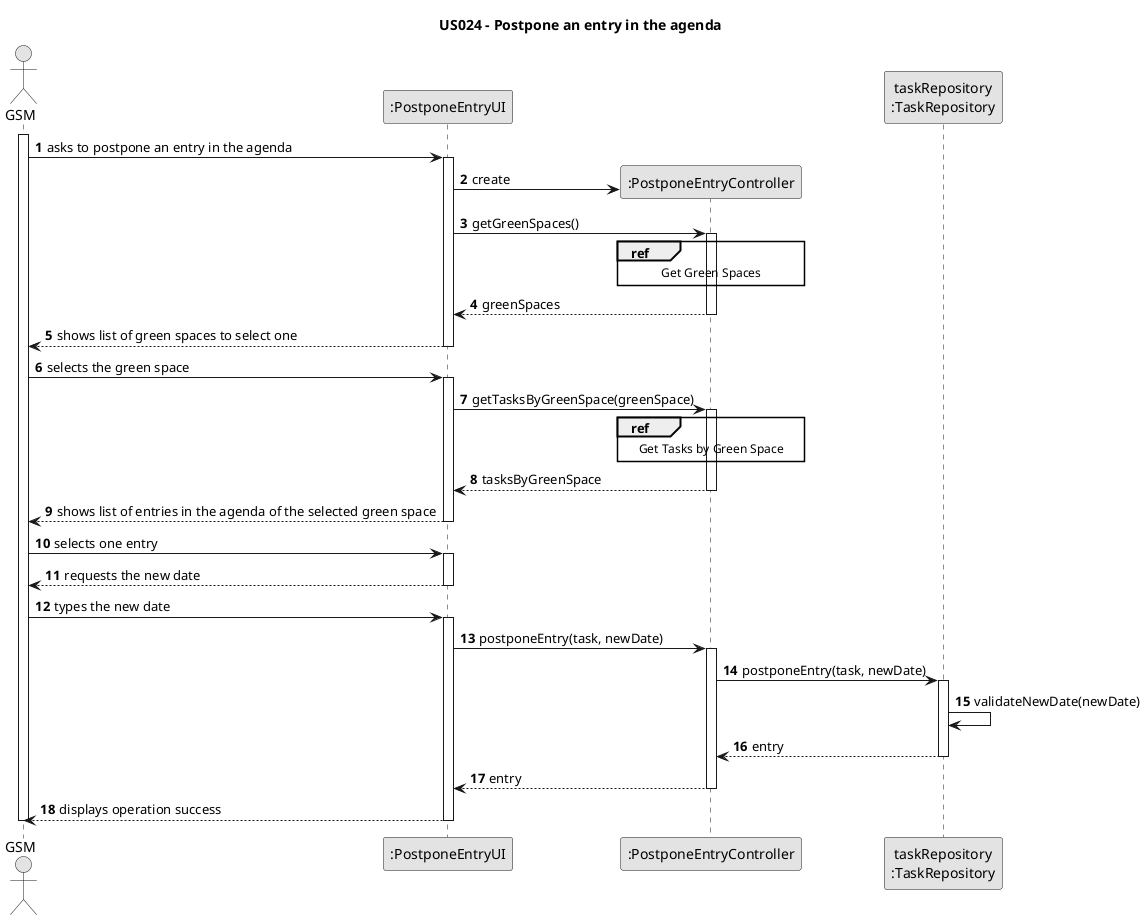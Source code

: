 @startuml
skinparam monochrome true
skinparam packageStyle rectangle
skinparam shadowing false

title US024 - Postpone an entry in the agenda

autonumber

actor "GSM" as Employee
participant ":PostponeEntryUI" as UI
participant ":PostponeEntryController" as CTRL
participant "taskRepository\n:TaskRepository" as TaskRepository

activate Employee

    Employee -> UI : asks to postpone an entry in the agenda
    activate UI

    UI -> CTRL** : create

                UI -> CTRL : getGreenSpaces()
                activate CTRL

                    ref over CTRL
                        Get Green Spaces
                    end

                    CTRL --> UI : greenSpaces
                deactivate CTRL

    UI --> Employee : shows list of green spaces to select one
    deactivate UI

    Employee -> UI : selects the green space
    activate UI

        UI -> CTRL : getTasksByGreenSpace(greenSpace)
        activate CTRL

            ref over CTRL
               Get Tasks by Green Space
            end

            CTRL --> UI : tasksByGreenSpace
        deactivate CTRL

    UI --> Employee : shows list of entries in the agenda of the selected green space
    deactivate UI

    Employee -> UI : selects one entry
    activate UI

    UI --> Employee : requests the new date
    deactivate UI

    Employee -> UI : types the new date
    activate UI

    UI -> CTRL : postponeEntry(task, newDate)
    activate CTRL

    CTRL -> TaskRepository : postponeEntry(task, newDate)
    activate TaskRepository

    TaskRepository -> TaskRepository : validateNewDate(newDate)

    TaskRepository --> CTRL : entry
    deactivate TaskRepository

    CTRL --> UI : entry
    deactivate CTRL

    UI --> Employee : displays operation success
    deactivate UI

deactivate Employee
@enduml